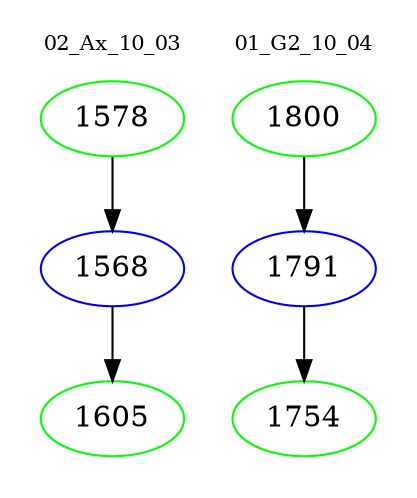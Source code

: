 digraph{
subgraph cluster_0 {
color = white
label = "02_Ax_10_03";
fontsize=10;
T0_1578 [label="1578", color="green"]
T0_1578 -> T0_1568 [color="black"]
T0_1568 [label="1568", color="blue"]
T0_1568 -> T0_1605 [color="black"]
T0_1605 [label="1605", color="green"]
}
subgraph cluster_1 {
color = white
label = "01_G2_10_04";
fontsize=10;
T1_1800 [label="1800", color="green"]
T1_1800 -> T1_1791 [color="black"]
T1_1791 [label="1791", color="blue"]
T1_1791 -> T1_1754 [color="black"]
T1_1754 [label="1754", color="green"]
}
}
